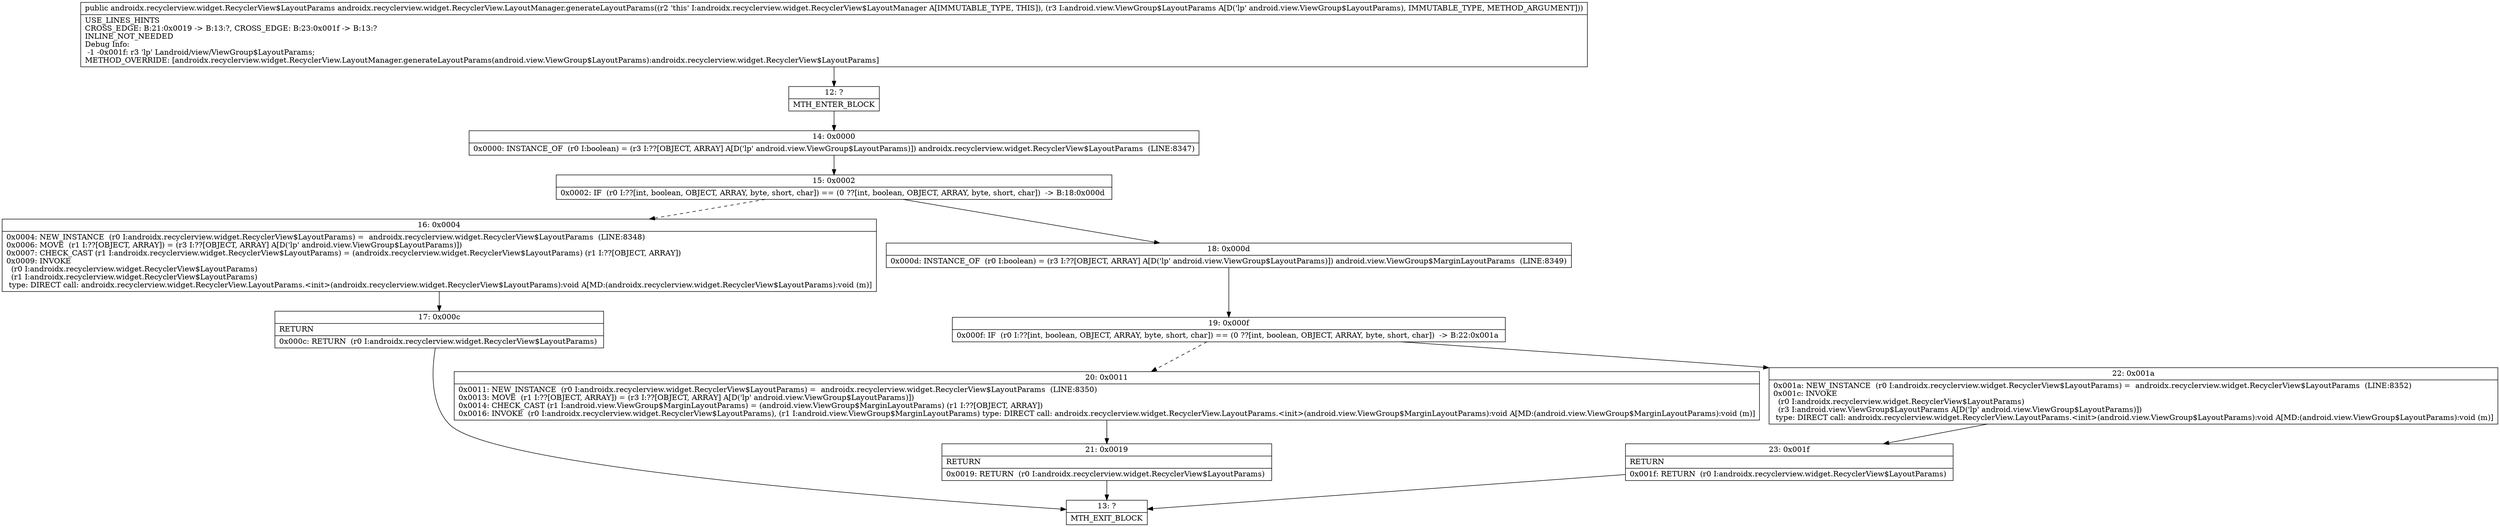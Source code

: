 digraph "CFG forandroidx.recyclerview.widget.RecyclerView.LayoutManager.generateLayoutParams(Landroid\/view\/ViewGroup$LayoutParams;)Landroidx\/recyclerview\/widget\/RecyclerView$LayoutParams;" {
Node_12 [shape=record,label="{12\:\ ?|MTH_ENTER_BLOCK\l}"];
Node_14 [shape=record,label="{14\:\ 0x0000|0x0000: INSTANCE_OF  (r0 I:boolean) = (r3 I:??[OBJECT, ARRAY] A[D('lp' android.view.ViewGroup$LayoutParams)]) androidx.recyclerview.widget.RecyclerView$LayoutParams  (LINE:8347)\l}"];
Node_15 [shape=record,label="{15\:\ 0x0002|0x0002: IF  (r0 I:??[int, boolean, OBJECT, ARRAY, byte, short, char]) == (0 ??[int, boolean, OBJECT, ARRAY, byte, short, char])  \-\> B:18:0x000d \l}"];
Node_16 [shape=record,label="{16\:\ 0x0004|0x0004: NEW_INSTANCE  (r0 I:androidx.recyclerview.widget.RecyclerView$LayoutParams) =  androidx.recyclerview.widget.RecyclerView$LayoutParams  (LINE:8348)\l0x0006: MOVE  (r1 I:??[OBJECT, ARRAY]) = (r3 I:??[OBJECT, ARRAY] A[D('lp' android.view.ViewGroup$LayoutParams)]) \l0x0007: CHECK_CAST (r1 I:androidx.recyclerview.widget.RecyclerView$LayoutParams) = (androidx.recyclerview.widget.RecyclerView$LayoutParams) (r1 I:??[OBJECT, ARRAY]) \l0x0009: INVOKE  \l  (r0 I:androidx.recyclerview.widget.RecyclerView$LayoutParams)\l  (r1 I:androidx.recyclerview.widget.RecyclerView$LayoutParams)\l type: DIRECT call: androidx.recyclerview.widget.RecyclerView.LayoutParams.\<init\>(androidx.recyclerview.widget.RecyclerView$LayoutParams):void A[MD:(androidx.recyclerview.widget.RecyclerView$LayoutParams):void (m)]\l}"];
Node_17 [shape=record,label="{17\:\ 0x000c|RETURN\l|0x000c: RETURN  (r0 I:androidx.recyclerview.widget.RecyclerView$LayoutParams) \l}"];
Node_13 [shape=record,label="{13\:\ ?|MTH_EXIT_BLOCK\l}"];
Node_18 [shape=record,label="{18\:\ 0x000d|0x000d: INSTANCE_OF  (r0 I:boolean) = (r3 I:??[OBJECT, ARRAY] A[D('lp' android.view.ViewGroup$LayoutParams)]) android.view.ViewGroup$MarginLayoutParams  (LINE:8349)\l}"];
Node_19 [shape=record,label="{19\:\ 0x000f|0x000f: IF  (r0 I:??[int, boolean, OBJECT, ARRAY, byte, short, char]) == (0 ??[int, boolean, OBJECT, ARRAY, byte, short, char])  \-\> B:22:0x001a \l}"];
Node_20 [shape=record,label="{20\:\ 0x0011|0x0011: NEW_INSTANCE  (r0 I:androidx.recyclerview.widget.RecyclerView$LayoutParams) =  androidx.recyclerview.widget.RecyclerView$LayoutParams  (LINE:8350)\l0x0013: MOVE  (r1 I:??[OBJECT, ARRAY]) = (r3 I:??[OBJECT, ARRAY] A[D('lp' android.view.ViewGroup$LayoutParams)]) \l0x0014: CHECK_CAST (r1 I:android.view.ViewGroup$MarginLayoutParams) = (android.view.ViewGroup$MarginLayoutParams) (r1 I:??[OBJECT, ARRAY]) \l0x0016: INVOKE  (r0 I:androidx.recyclerview.widget.RecyclerView$LayoutParams), (r1 I:android.view.ViewGroup$MarginLayoutParams) type: DIRECT call: androidx.recyclerview.widget.RecyclerView.LayoutParams.\<init\>(android.view.ViewGroup$MarginLayoutParams):void A[MD:(android.view.ViewGroup$MarginLayoutParams):void (m)]\l}"];
Node_21 [shape=record,label="{21\:\ 0x0019|RETURN\l|0x0019: RETURN  (r0 I:androidx.recyclerview.widget.RecyclerView$LayoutParams) \l}"];
Node_22 [shape=record,label="{22\:\ 0x001a|0x001a: NEW_INSTANCE  (r0 I:androidx.recyclerview.widget.RecyclerView$LayoutParams) =  androidx.recyclerview.widget.RecyclerView$LayoutParams  (LINE:8352)\l0x001c: INVOKE  \l  (r0 I:androidx.recyclerview.widget.RecyclerView$LayoutParams)\l  (r3 I:android.view.ViewGroup$LayoutParams A[D('lp' android.view.ViewGroup$LayoutParams)])\l type: DIRECT call: androidx.recyclerview.widget.RecyclerView.LayoutParams.\<init\>(android.view.ViewGroup$LayoutParams):void A[MD:(android.view.ViewGroup$LayoutParams):void (m)]\l}"];
Node_23 [shape=record,label="{23\:\ 0x001f|RETURN\l|0x001f: RETURN  (r0 I:androidx.recyclerview.widget.RecyclerView$LayoutParams) \l}"];
MethodNode[shape=record,label="{public androidx.recyclerview.widget.RecyclerView$LayoutParams androidx.recyclerview.widget.RecyclerView.LayoutManager.generateLayoutParams((r2 'this' I:androidx.recyclerview.widget.RecyclerView$LayoutManager A[IMMUTABLE_TYPE, THIS]), (r3 I:android.view.ViewGroup$LayoutParams A[D('lp' android.view.ViewGroup$LayoutParams), IMMUTABLE_TYPE, METHOD_ARGUMENT]))  | USE_LINES_HINTS\lCROSS_EDGE: B:21:0x0019 \-\> B:13:?, CROSS_EDGE: B:23:0x001f \-\> B:13:?\lINLINE_NOT_NEEDED\lDebug Info:\l  \-1 \-0x001f: r3 'lp' Landroid\/view\/ViewGroup$LayoutParams;\lMETHOD_OVERRIDE: [androidx.recyclerview.widget.RecyclerView.LayoutManager.generateLayoutParams(android.view.ViewGroup$LayoutParams):androidx.recyclerview.widget.RecyclerView$LayoutParams]\l}"];
MethodNode -> Node_12;Node_12 -> Node_14;
Node_14 -> Node_15;
Node_15 -> Node_16[style=dashed];
Node_15 -> Node_18;
Node_16 -> Node_17;
Node_17 -> Node_13;
Node_18 -> Node_19;
Node_19 -> Node_20[style=dashed];
Node_19 -> Node_22;
Node_20 -> Node_21;
Node_21 -> Node_13;
Node_22 -> Node_23;
Node_23 -> Node_13;
}

